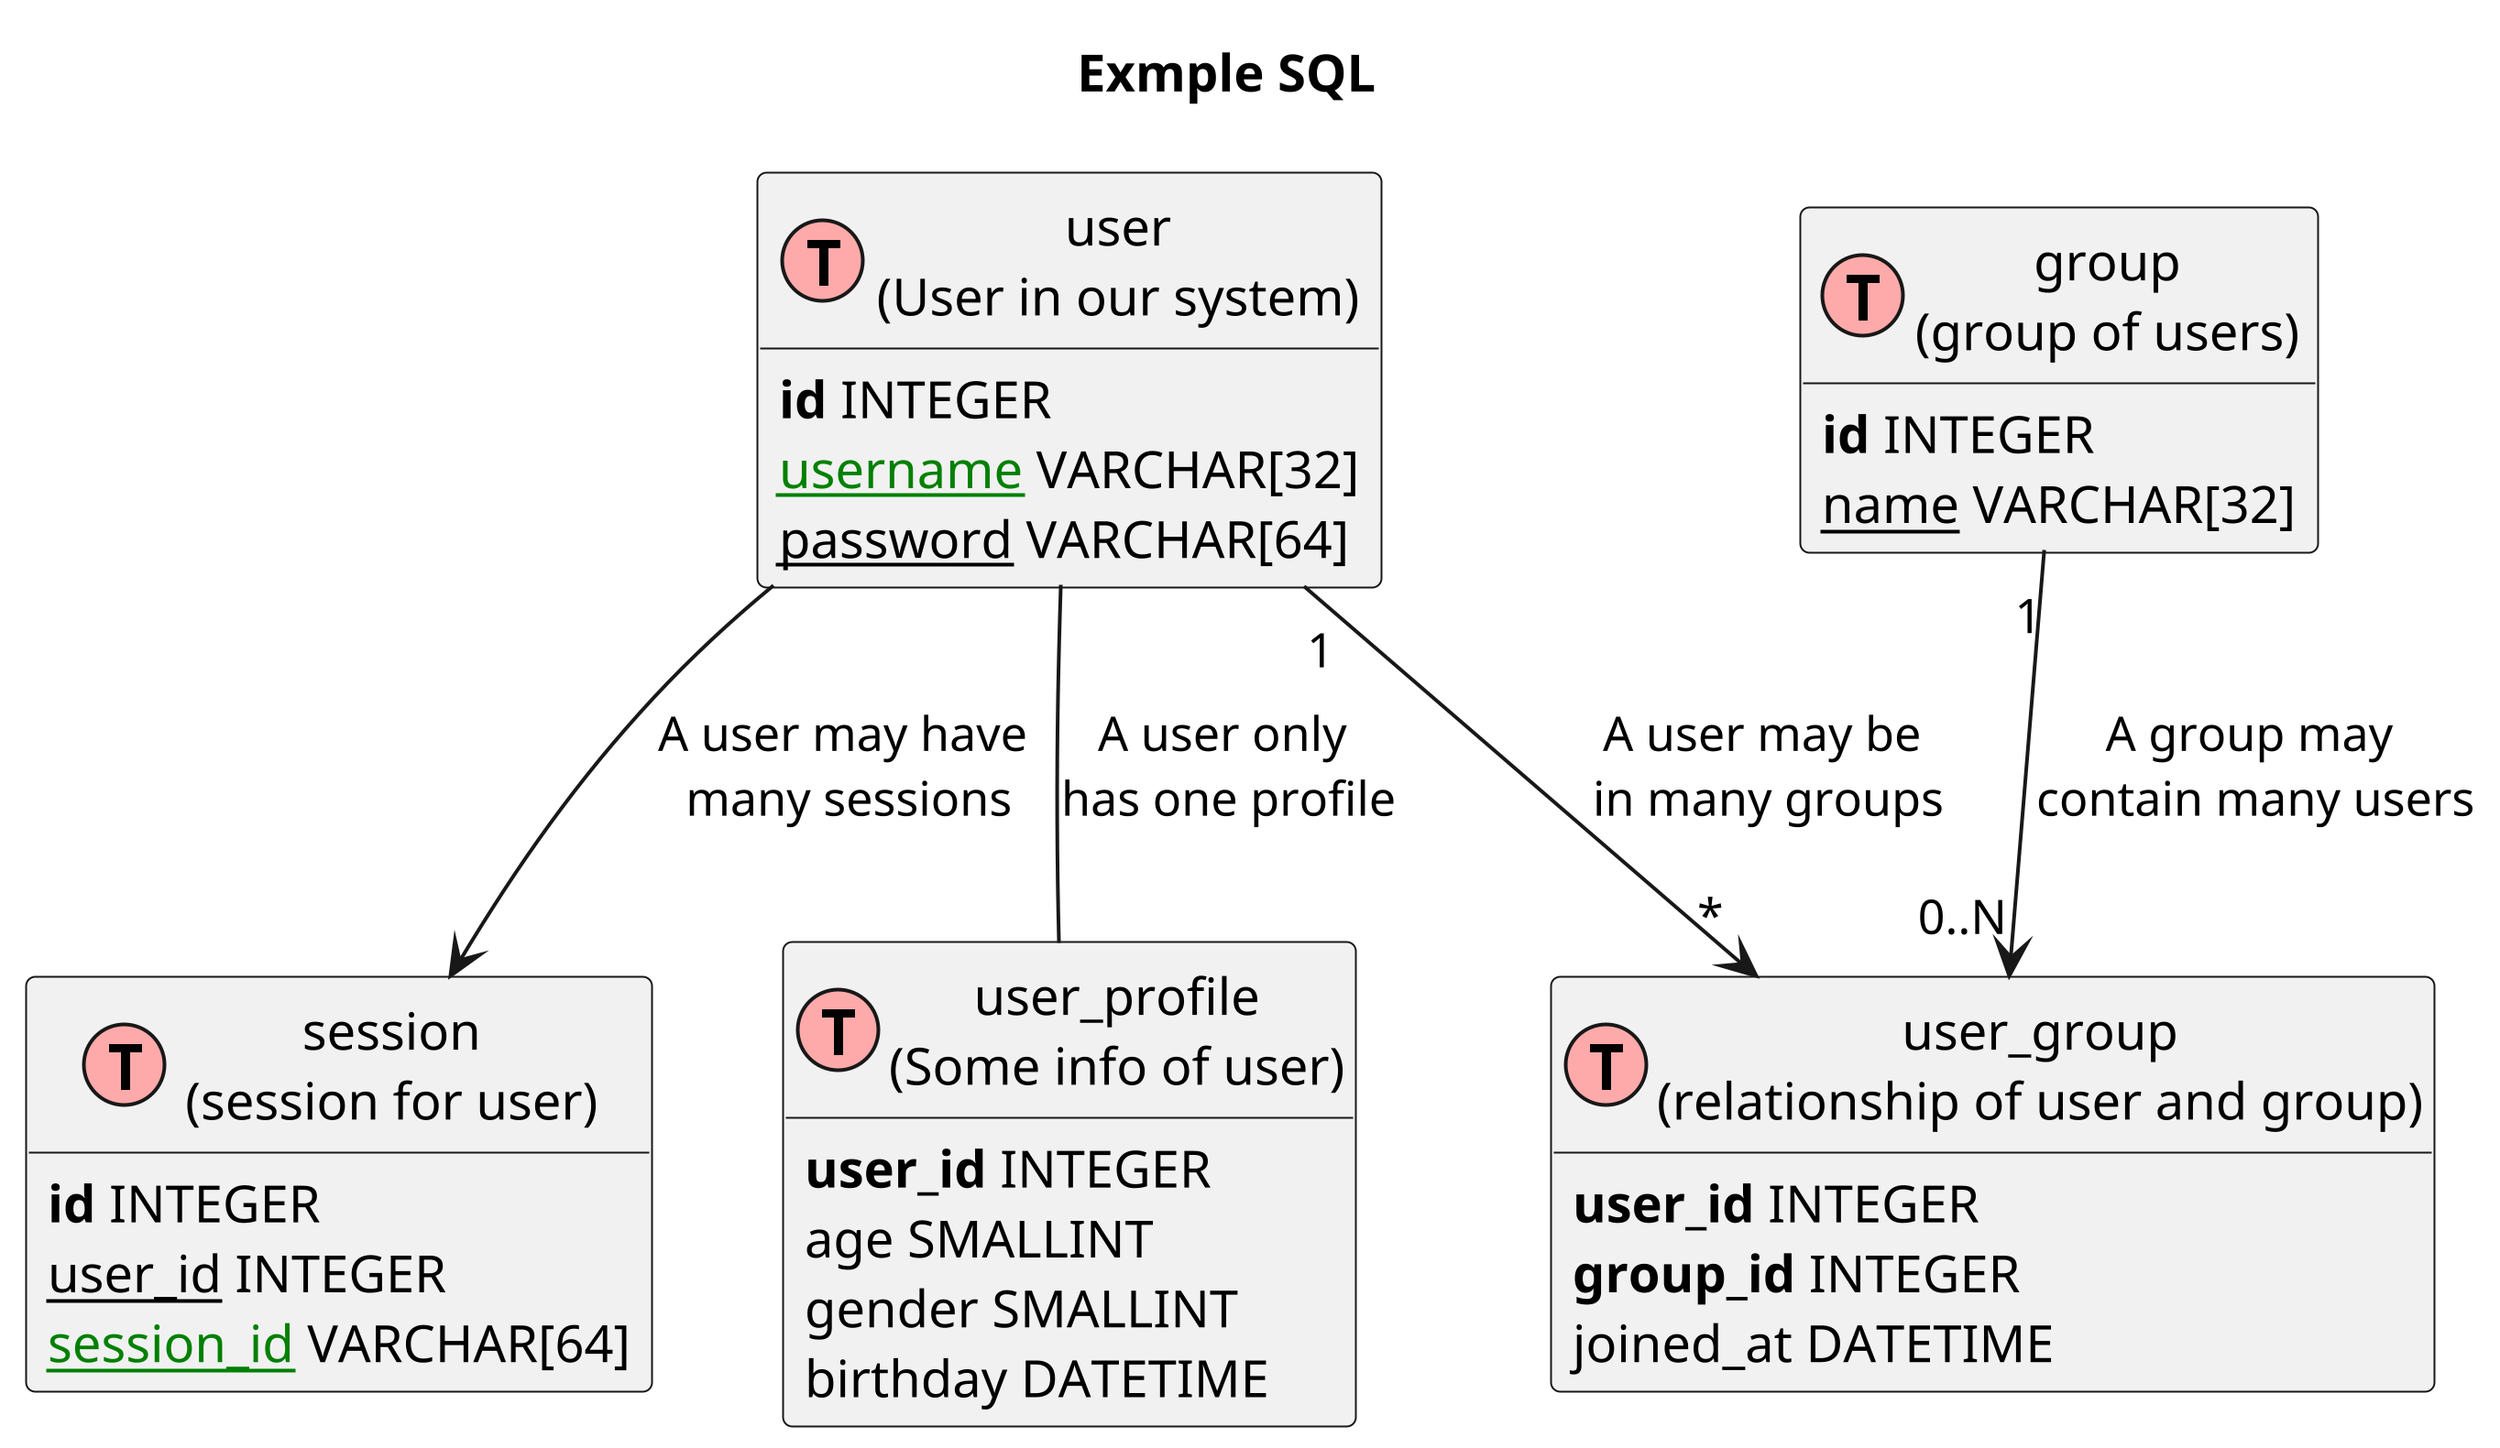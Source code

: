@startuml

scale 10
title Exmple SQL
 
' uncomment the line below if you're using computer with a retina display
' skinparam dpi 300
!define Table(name,desc) class name as "desc" << (T,#FFAAAA) >>
' we use bold for primary key
' green color for unique
' and underscore for not_null
!define primary_key(x) <b>x</b>
!define unique(x) <color:green>x</color>
!define not_null(x) <u>x</u>
' other tags available:
' <i></i>
' <back:COLOR></color>, where color is a color name or html color code
' (#FFAACC)
' see: http://plantuml.com/classes.html#More
hide methods
hide stereotypes
 
' entities
 
Table(user, "user\n(User in our system)") {
primary_key(id) INTEGER
not_null(unique(username)) VARCHAR[32]
not_null(password) VARCHAR[64]
}
 
Table(session, "session\n(session for user)") {
primary_key(id) INTEGER
not_null(user_id) INTEGER
not_null(unique(session_id)) VARCHAR[64]
}
 
Table(user_profile, "user_profile\n(Some info of user)") {
primary_key(user_id) INTEGER
age SMALLINT
gender SMALLINT
birthday DATETIME
}
 
Table(group, "group\n(group of users)") {
primary_key(id) INTEGER
not_null(name) VARCHAR[32]
}
 
Table(user_group, "user_group\n(relationship of user and group)") {
primary_key(user_id) INTEGER
primary_key(group_id) INTEGER
joined_at DATETIME
}
 
' relationships
' one-to-one relationship
user -- user_profile : "A user only \nhas one profile"
' one to may relationship
user --> session : "A user may have\n many sessions"
' many to many relationship
' Add mark if you like
user "1" --> "*" user_group : "A user may be \nin many groups"
group "1" --> "0..N" user_group : "A group may \ncontain many users"

@enduml
